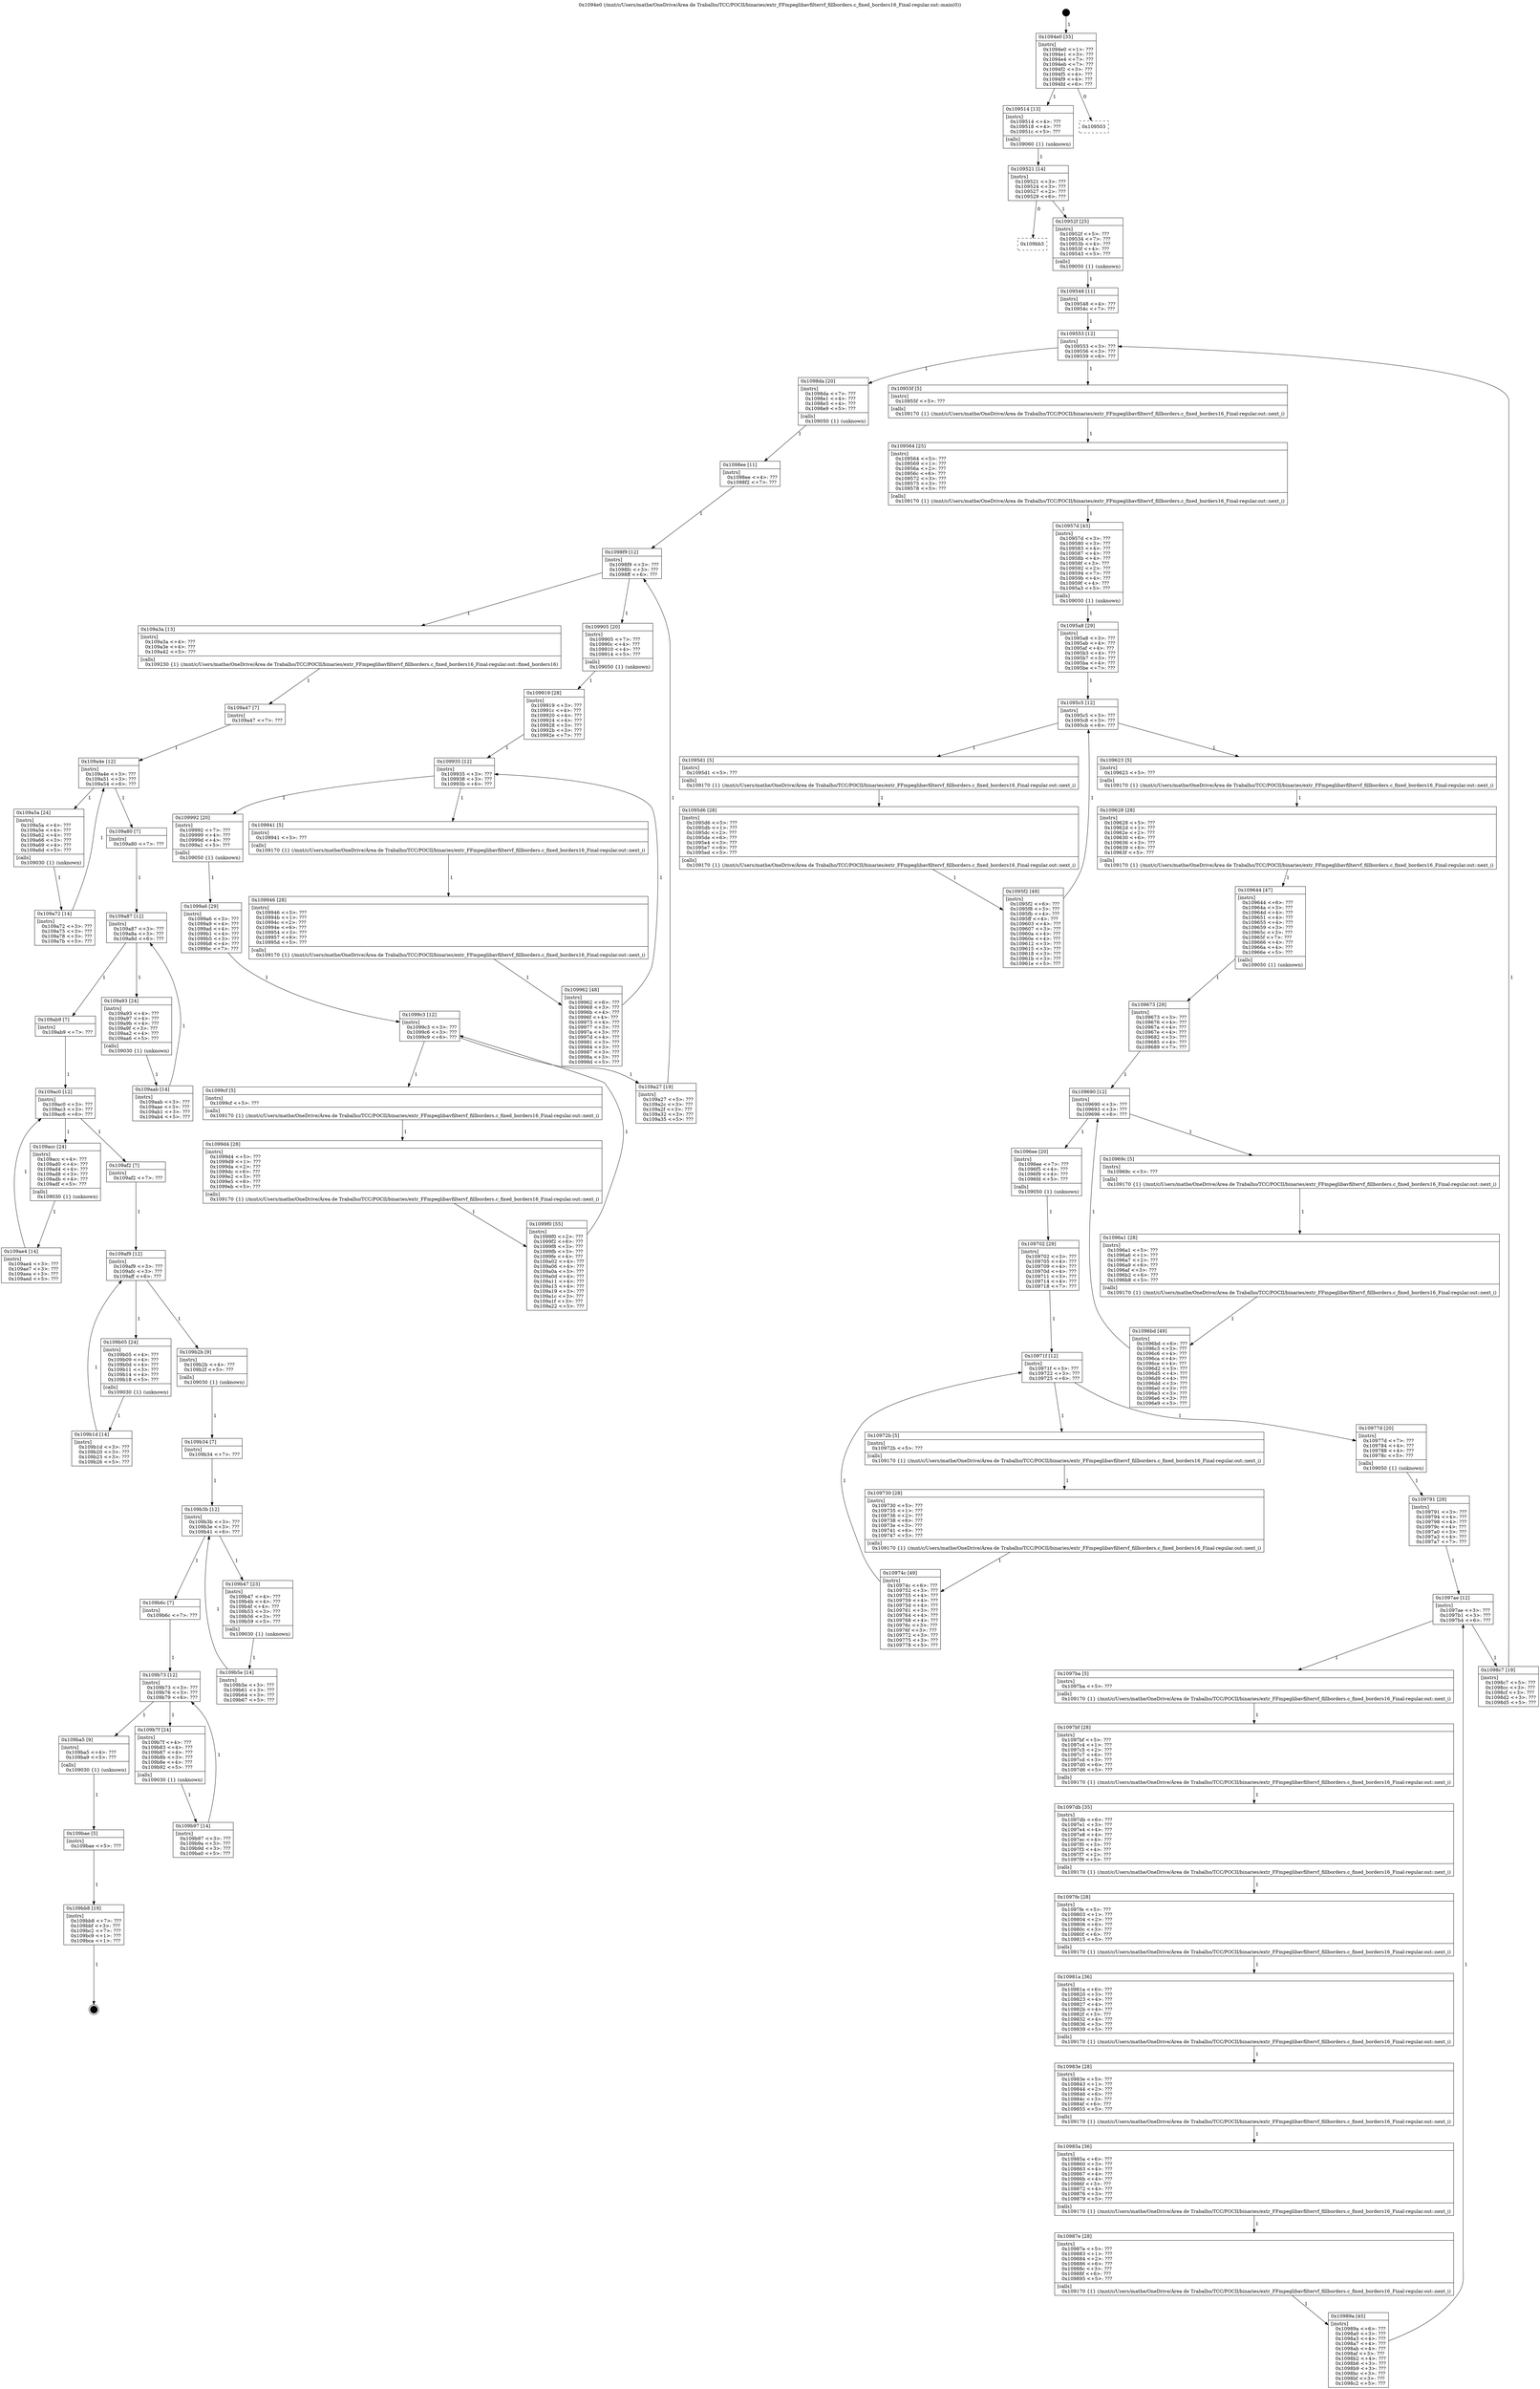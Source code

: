 digraph "0x1094e0" {
  label = "0x1094e0 (/mnt/c/Users/mathe/OneDrive/Área de Trabalho/TCC/POCII/binaries/extr_FFmpeglibavfiltervf_fillborders.c_fixed_borders16_Final-regular.out::main(0))"
  labelloc = "t"
  node[shape=record]

  Entry [label="",width=0.3,height=0.3,shape=circle,fillcolor=black,style=filled]
  "0x1094e0" [label="{
     0x1094e0 [35]\l
     | [instrs]\l
     &nbsp;&nbsp;0x1094e0 \<+1\>: ???\l
     &nbsp;&nbsp;0x1094e1 \<+3\>: ???\l
     &nbsp;&nbsp;0x1094e4 \<+7\>: ???\l
     &nbsp;&nbsp;0x1094eb \<+7\>: ???\l
     &nbsp;&nbsp;0x1094f2 \<+3\>: ???\l
     &nbsp;&nbsp;0x1094f5 \<+4\>: ???\l
     &nbsp;&nbsp;0x1094f9 \<+4\>: ???\l
     &nbsp;&nbsp;0x1094fd \<+6\>: ???\l
  }"]
  "0x109514" [label="{
     0x109514 [13]\l
     | [instrs]\l
     &nbsp;&nbsp;0x109514 \<+4\>: ???\l
     &nbsp;&nbsp;0x109518 \<+4\>: ???\l
     &nbsp;&nbsp;0x10951c \<+5\>: ???\l
     | [calls]\l
     &nbsp;&nbsp;0x109060 \{1\} (unknown)\l
  }"]
  "0x109503" [label="{
     0x109503\l
  }", style=dashed]
  "0x109521" [label="{
     0x109521 [14]\l
     | [instrs]\l
     &nbsp;&nbsp;0x109521 \<+3\>: ???\l
     &nbsp;&nbsp;0x109524 \<+3\>: ???\l
     &nbsp;&nbsp;0x109527 \<+2\>: ???\l
     &nbsp;&nbsp;0x109529 \<+6\>: ???\l
  }"]
  "0x109bb3" [label="{
     0x109bb3\l
  }", style=dashed]
  "0x10952f" [label="{
     0x10952f [25]\l
     | [instrs]\l
     &nbsp;&nbsp;0x10952f \<+5\>: ???\l
     &nbsp;&nbsp;0x109534 \<+7\>: ???\l
     &nbsp;&nbsp;0x10953b \<+4\>: ???\l
     &nbsp;&nbsp;0x10953f \<+4\>: ???\l
     &nbsp;&nbsp;0x109543 \<+5\>: ???\l
     | [calls]\l
     &nbsp;&nbsp;0x109050 \{1\} (unknown)\l
  }"]
  Exit [label="",width=0.3,height=0.3,shape=circle,fillcolor=black,style=filled,peripheries=2]
  "0x109553" [label="{
     0x109553 [12]\l
     | [instrs]\l
     &nbsp;&nbsp;0x109553 \<+3\>: ???\l
     &nbsp;&nbsp;0x109556 \<+3\>: ???\l
     &nbsp;&nbsp;0x109559 \<+6\>: ???\l
  }"]
  "0x1098da" [label="{
     0x1098da [20]\l
     | [instrs]\l
     &nbsp;&nbsp;0x1098da \<+7\>: ???\l
     &nbsp;&nbsp;0x1098e1 \<+4\>: ???\l
     &nbsp;&nbsp;0x1098e5 \<+4\>: ???\l
     &nbsp;&nbsp;0x1098e9 \<+5\>: ???\l
     | [calls]\l
     &nbsp;&nbsp;0x109050 \{1\} (unknown)\l
  }"]
  "0x10955f" [label="{
     0x10955f [5]\l
     | [instrs]\l
     &nbsp;&nbsp;0x10955f \<+5\>: ???\l
     | [calls]\l
     &nbsp;&nbsp;0x109170 \{1\} (/mnt/c/Users/mathe/OneDrive/Área de Trabalho/TCC/POCII/binaries/extr_FFmpeglibavfiltervf_fillborders.c_fixed_borders16_Final-regular.out::next_i)\l
  }"]
  "0x109564" [label="{
     0x109564 [25]\l
     | [instrs]\l
     &nbsp;&nbsp;0x109564 \<+5\>: ???\l
     &nbsp;&nbsp;0x109569 \<+1\>: ???\l
     &nbsp;&nbsp;0x10956a \<+2\>: ???\l
     &nbsp;&nbsp;0x10956c \<+6\>: ???\l
     &nbsp;&nbsp;0x109572 \<+3\>: ???\l
     &nbsp;&nbsp;0x109575 \<+3\>: ???\l
     &nbsp;&nbsp;0x109578 \<+5\>: ???\l
     | [calls]\l
     &nbsp;&nbsp;0x109170 \{1\} (/mnt/c/Users/mathe/OneDrive/Área de Trabalho/TCC/POCII/binaries/extr_FFmpeglibavfiltervf_fillborders.c_fixed_borders16_Final-regular.out::next_i)\l
  }"]
  "0x10957d" [label="{
     0x10957d [43]\l
     | [instrs]\l
     &nbsp;&nbsp;0x10957d \<+3\>: ???\l
     &nbsp;&nbsp;0x109580 \<+3\>: ???\l
     &nbsp;&nbsp;0x109583 \<+4\>: ???\l
     &nbsp;&nbsp;0x109587 \<+4\>: ???\l
     &nbsp;&nbsp;0x10958b \<+4\>: ???\l
     &nbsp;&nbsp;0x10958f \<+3\>: ???\l
     &nbsp;&nbsp;0x109592 \<+2\>: ???\l
     &nbsp;&nbsp;0x109594 \<+7\>: ???\l
     &nbsp;&nbsp;0x10959b \<+4\>: ???\l
     &nbsp;&nbsp;0x10959f \<+4\>: ???\l
     &nbsp;&nbsp;0x1095a3 \<+5\>: ???\l
     | [calls]\l
     &nbsp;&nbsp;0x109050 \{1\} (unknown)\l
  }"]
  "0x1095c5" [label="{
     0x1095c5 [12]\l
     | [instrs]\l
     &nbsp;&nbsp;0x1095c5 \<+3\>: ???\l
     &nbsp;&nbsp;0x1095c8 \<+3\>: ???\l
     &nbsp;&nbsp;0x1095cb \<+6\>: ???\l
  }"]
  "0x109623" [label="{
     0x109623 [5]\l
     | [instrs]\l
     &nbsp;&nbsp;0x109623 \<+5\>: ???\l
     | [calls]\l
     &nbsp;&nbsp;0x109170 \{1\} (/mnt/c/Users/mathe/OneDrive/Área de Trabalho/TCC/POCII/binaries/extr_FFmpeglibavfiltervf_fillborders.c_fixed_borders16_Final-regular.out::next_i)\l
  }"]
  "0x1095d1" [label="{
     0x1095d1 [5]\l
     | [instrs]\l
     &nbsp;&nbsp;0x1095d1 \<+5\>: ???\l
     | [calls]\l
     &nbsp;&nbsp;0x109170 \{1\} (/mnt/c/Users/mathe/OneDrive/Área de Trabalho/TCC/POCII/binaries/extr_FFmpeglibavfiltervf_fillborders.c_fixed_borders16_Final-regular.out::next_i)\l
  }"]
  "0x1095d6" [label="{
     0x1095d6 [28]\l
     | [instrs]\l
     &nbsp;&nbsp;0x1095d6 \<+5\>: ???\l
     &nbsp;&nbsp;0x1095db \<+1\>: ???\l
     &nbsp;&nbsp;0x1095dc \<+2\>: ???\l
     &nbsp;&nbsp;0x1095de \<+6\>: ???\l
     &nbsp;&nbsp;0x1095e4 \<+3\>: ???\l
     &nbsp;&nbsp;0x1095e7 \<+6\>: ???\l
     &nbsp;&nbsp;0x1095ed \<+5\>: ???\l
     | [calls]\l
     &nbsp;&nbsp;0x109170 \{1\} (/mnt/c/Users/mathe/OneDrive/Área de Trabalho/TCC/POCII/binaries/extr_FFmpeglibavfiltervf_fillborders.c_fixed_borders16_Final-regular.out::next_i)\l
  }"]
  "0x1095f2" [label="{
     0x1095f2 [49]\l
     | [instrs]\l
     &nbsp;&nbsp;0x1095f2 \<+6\>: ???\l
     &nbsp;&nbsp;0x1095f8 \<+3\>: ???\l
     &nbsp;&nbsp;0x1095fb \<+4\>: ???\l
     &nbsp;&nbsp;0x1095ff \<+4\>: ???\l
     &nbsp;&nbsp;0x109603 \<+4\>: ???\l
     &nbsp;&nbsp;0x109607 \<+3\>: ???\l
     &nbsp;&nbsp;0x10960a \<+4\>: ???\l
     &nbsp;&nbsp;0x10960e \<+4\>: ???\l
     &nbsp;&nbsp;0x109612 \<+3\>: ???\l
     &nbsp;&nbsp;0x109615 \<+3\>: ???\l
     &nbsp;&nbsp;0x109618 \<+3\>: ???\l
     &nbsp;&nbsp;0x10961b \<+3\>: ???\l
     &nbsp;&nbsp;0x10961e \<+5\>: ???\l
  }"]
  "0x1095a8" [label="{
     0x1095a8 [29]\l
     | [instrs]\l
     &nbsp;&nbsp;0x1095a8 \<+3\>: ???\l
     &nbsp;&nbsp;0x1095ab \<+4\>: ???\l
     &nbsp;&nbsp;0x1095af \<+4\>: ???\l
     &nbsp;&nbsp;0x1095b3 \<+4\>: ???\l
     &nbsp;&nbsp;0x1095b7 \<+3\>: ???\l
     &nbsp;&nbsp;0x1095ba \<+4\>: ???\l
     &nbsp;&nbsp;0x1095be \<+7\>: ???\l
  }"]
  "0x109628" [label="{
     0x109628 [28]\l
     | [instrs]\l
     &nbsp;&nbsp;0x109628 \<+5\>: ???\l
     &nbsp;&nbsp;0x10962d \<+1\>: ???\l
     &nbsp;&nbsp;0x10962e \<+2\>: ???\l
     &nbsp;&nbsp;0x109630 \<+6\>: ???\l
     &nbsp;&nbsp;0x109636 \<+3\>: ???\l
     &nbsp;&nbsp;0x109639 \<+6\>: ???\l
     &nbsp;&nbsp;0x10963f \<+5\>: ???\l
     | [calls]\l
     &nbsp;&nbsp;0x109170 \{1\} (/mnt/c/Users/mathe/OneDrive/Área de Trabalho/TCC/POCII/binaries/extr_FFmpeglibavfiltervf_fillborders.c_fixed_borders16_Final-regular.out::next_i)\l
  }"]
  "0x109644" [label="{
     0x109644 [47]\l
     | [instrs]\l
     &nbsp;&nbsp;0x109644 \<+6\>: ???\l
     &nbsp;&nbsp;0x10964a \<+3\>: ???\l
     &nbsp;&nbsp;0x10964d \<+4\>: ???\l
     &nbsp;&nbsp;0x109651 \<+4\>: ???\l
     &nbsp;&nbsp;0x109655 \<+4\>: ???\l
     &nbsp;&nbsp;0x109659 \<+3\>: ???\l
     &nbsp;&nbsp;0x10965c \<+3\>: ???\l
     &nbsp;&nbsp;0x10965f \<+7\>: ???\l
     &nbsp;&nbsp;0x109666 \<+4\>: ???\l
     &nbsp;&nbsp;0x10966a \<+4\>: ???\l
     &nbsp;&nbsp;0x10966e \<+5\>: ???\l
     | [calls]\l
     &nbsp;&nbsp;0x109050 \{1\} (unknown)\l
  }"]
  "0x109690" [label="{
     0x109690 [12]\l
     | [instrs]\l
     &nbsp;&nbsp;0x109690 \<+3\>: ???\l
     &nbsp;&nbsp;0x109693 \<+3\>: ???\l
     &nbsp;&nbsp;0x109696 \<+6\>: ???\l
  }"]
  "0x1096ee" [label="{
     0x1096ee [20]\l
     | [instrs]\l
     &nbsp;&nbsp;0x1096ee \<+7\>: ???\l
     &nbsp;&nbsp;0x1096f5 \<+4\>: ???\l
     &nbsp;&nbsp;0x1096f9 \<+4\>: ???\l
     &nbsp;&nbsp;0x1096fd \<+5\>: ???\l
     | [calls]\l
     &nbsp;&nbsp;0x109050 \{1\} (unknown)\l
  }"]
  "0x10969c" [label="{
     0x10969c [5]\l
     | [instrs]\l
     &nbsp;&nbsp;0x10969c \<+5\>: ???\l
     | [calls]\l
     &nbsp;&nbsp;0x109170 \{1\} (/mnt/c/Users/mathe/OneDrive/Área de Trabalho/TCC/POCII/binaries/extr_FFmpeglibavfiltervf_fillborders.c_fixed_borders16_Final-regular.out::next_i)\l
  }"]
  "0x1096a1" [label="{
     0x1096a1 [28]\l
     | [instrs]\l
     &nbsp;&nbsp;0x1096a1 \<+5\>: ???\l
     &nbsp;&nbsp;0x1096a6 \<+1\>: ???\l
     &nbsp;&nbsp;0x1096a7 \<+2\>: ???\l
     &nbsp;&nbsp;0x1096a9 \<+6\>: ???\l
     &nbsp;&nbsp;0x1096af \<+3\>: ???\l
     &nbsp;&nbsp;0x1096b2 \<+6\>: ???\l
     &nbsp;&nbsp;0x1096b8 \<+5\>: ???\l
     | [calls]\l
     &nbsp;&nbsp;0x109170 \{1\} (/mnt/c/Users/mathe/OneDrive/Área de Trabalho/TCC/POCII/binaries/extr_FFmpeglibavfiltervf_fillborders.c_fixed_borders16_Final-regular.out::next_i)\l
  }"]
  "0x1096bd" [label="{
     0x1096bd [49]\l
     | [instrs]\l
     &nbsp;&nbsp;0x1096bd \<+6\>: ???\l
     &nbsp;&nbsp;0x1096c3 \<+3\>: ???\l
     &nbsp;&nbsp;0x1096c6 \<+4\>: ???\l
     &nbsp;&nbsp;0x1096ca \<+4\>: ???\l
     &nbsp;&nbsp;0x1096ce \<+4\>: ???\l
     &nbsp;&nbsp;0x1096d2 \<+3\>: ???\l
     &nbsp;&nbsp;0x1096d5 \<+4\>: ???\l
     &nbsp;&nbsp;0x1096d9 \<+4\>: ???\l
     &nbsp;&nbsp;0x1096dd \<+3\>: ???\l
     &nbsp;&nbsp;0x1096e0 \<+3\>: ???\l
     &nbsp;&nbsp;0x1096e3 \<+3\>: ???\l
     &nbsp;&nbsp;0x1096e6 \<+3\>: ???\l
     &nbsp;&nbsp;0x1096e9 \<+5\>: ???\l
  }"]
  "0x109673" [label="{
     0x109673 [29]\l
     | [instrs]\l
     &nbsp;&nbsp;0x109673 \<+3\>: ???\l
     &nbsp;&nbsp;0x109676 \<+4\>: ???\l
     &nbsp;&nbsp;0x10967a \<+4\>: ???\l
     &nbsp;&nbsp;0x10967e \<+4\>: ???\l
     &nbsp;&nbsp;0x109682 \<+3\>: ???\l
     &nbsp;&nbsp;0x109685 \<+4\>: ???\l
     &nbsp;&nbsp;0x109689 \<+7\>: ???\l
  }"]
  "0x10971f" [label="{
     0x10971f [12]\l
     | [instrs]\l
     &nbsp;&nbsp;0x10971f \<+3\>: ???\l
     &nbsp;&nbsp;0x109722 \<+3\>: ???\l
     &nbsp;&nbsp;0x109725 \<+6\>: ???\l
  }"]
  "0x10977d" [label="{
     0x10977d [20]\l
     | [instrs]\l
     &nbsp;&nbsp;0x10977d \<+7\>: ???\l
     &nbsp;&nbsp;0x109784 \<+4\>: ???\l
     &nbsp;&nbsp;0x109788 \<+4\>: ???\l
     &nbsp;&nbsp;0x10978c \<+5\>: ???\l
     | [calls]\l
     &nbsp;&nbsp;0x109050 \{1\} (unknown)\l
  }"]
  "0x10972b" [label="{
     0x10972b [5]\l
     | [instrs]\l
     &nbsp;&nbsp;0x10972b \<+5\>: ???\l
     | [calls]\l
     &nbsp;&nbsp;0x109170 \{1\} (/mnt/c/Users/mathe/OneDrive/Área de Trabalho/TCC/POCII/binaries/extr_FFmpeglibavfiltervf_fillborders.c_fixed_borders16_Final-regular.out::next_i)\l
  }"]
  "0x109730" [label="{
     0x109730 [28]\l
     | [instrs]\l
     &nbsp;&nbsp;0x109730 \<+5\>: ???\l
     &nbsp;&nbsp;0x109735 \<+1\>: ???\l
     &nbsp;&nbsp;0x109736 \<+2\>: ???\l
     &nbsp;&nbsp;0x109738 \<+6\>: ???\l
     &nbsp;&nbsp;0x10973e \<+3\>: ???\l
     &nbsp;&nbsp;0x109741 \<+6\>: ???\l
     &nbsp;&nbsp;0x109747 \<+5\>: ???\l
     | [calls]\l
     &nbsp;&nbsp;0x109170 \{1\} (/mnt/c/Users/mathe/OneDrive/Área de Trabalho/TCC/POCII/binaries/extr_FFmpeglibavfiltervf_fillborders.c_fixed_borders16_Final-regular.out::next_i)\l
  }"]
  "0x10974c" [label="{
     0x10974c [49]\l
     | [instrs]\l
     &nbsp;&nbsp;0x10974c \<+6\>: ???\l
     &nbsp;&nbsp;0x109752 \<+3\>: ???\l
     &nbsp;&nbsp;0x109755 \<+4\>: ???\l
     &nbsp;&nbsp;0x109759 \<+4\>: ???\l
     &nbsp;&nbsp;0x10975d \<+4\>: ???\l
     &nbsp;&nbsp;0x109761 \<+3\>: ???\l
     &nbsp;&nbsp;0x109764 \<+4\>: ???\l
     &nbsp;&nbsp;0x109768 \<+4\>: ???\l
     &nbsp;&nbsp;0x10976c \<+3\>: ???\l
     &nbsp;&nbsp;0x10976f \<+3\>: ???\l
     &nbsp;&nbsp;0x109772 \<+3\>: ???\l
     &nbsp;&nbsp;0x109775 \<+3\>: ???\l
     &nbsp;&nbsp;0x109778 \<+5\>: ???\l
  }"]
  "0x109702" [label="{
     0x109702 [29]\l
     | [instrs]\l
     &nbsp;&nbsp;0x109702 \<+3\>: ???\l
     &nbsp;&nbsp;0x109705 \<+4\>: ???\l
     &nbsp;&nbsp;0x109709 \<+4\>: ???\l
     &nbsp;&nbsp;0x10970d \<+4\>: ???\l
     &nbsp;&nbsp;0x109711 \<+3\>: ???\l
     &nbsp;&nbsp;0x109714 \<+4\>: ???\l
     &nbsp;&nbsp;0x109718 \<+7\>: ???\l
  }"]
  "0x1097ae" [label="{
     0x1097ae [12]\l
     | [instrs]\l
     &nbsp;&nbsp;0x1097ae \<+3\>: ???\l
     &nbsp;&nbsp;0x1097b1 \<+3\>: ???\l
     &nbsp;&nbsp;0x1097b4 \<+6\>: ???\l
  }"]
  "0x1098c7" [label="{
     0x1098c7 [19]\l
     | [instrs]\l
     &nbsp;&nbsp;0x1098c7 \<+5\>: ???\l
     &nbsp;&nbsp;0x1098cc \<+3\>: ???\l
     &nbsp;&nbsp;0x1098cf \<+3\>: ???\l
     &nbsp;&nbsp;0x1098d2 \<+3\>: ???\l
     &nbsp;&nbsp;0x1098d5 \<+5\>: ???\l
  }"]
  "0x1097ba" [label="{
     0x1097ba [5]\l
     | [instrs]\l
     &nbsp;&nbsp;0x1097ba \<+5\>: ???\l
     | [calls]\l
     &nbsp;&nbsp;0x109170 \{1\} (/mnt/c/Users/mathe/OneDrive/Área de Trabalho/TCC/POCII/binaries/extr_FFmpeglibavfiltervf_fillborders.c_fixed_borders16_Final-regular.out::next_i)\l
  }"]
  "0x1097bf" [label="{
     0x1097bf [28]\l
     | [instrs]\l
     &nbsp;&nbsp;0x1097bf \<+5\>: ???\l
     &nbsp;&nbsp;0x1097c4 \<+1\>: ???\l
     &nbsp;&nbsp;0x1097c5 \<+2\>: ???\l
     &nbsp;&nbsp;0x1097c7 \<+6\>: ???\l
     &nbsp;&nbsp;0x1097cd \<+3\>: ???\l
     &nbsp;&nbsp;0x1097d0 \<+6\>: ???\l
     &nbsp;&nbsp;0x1097d6 \<+5\>: ???\l
     | [calls]\l
     &nbsp;&nbsp;0x109170 \{1\} (/mnt/c/Users/mathe/OneDrive/Área de Trabalho/TCC/POCII/binaries/extr_FFmpeglibavfiltervf_fillborders.c_fixed_borders16_Final-regular.out::next_i)\l
  }"]
  "0x1097db" [label="{
     0x1097db [35]\l
     | [instrs]\l
     &nbsp;&nbsp;0x1097db \<+6\>: ???\l
     &nbsp;&nbsp;0x1097e1 \<+3\>: ???\l
     &nbsp;&nbsp;0x1097e4 \<+4\>: ???\l
     &nbsp;&nbsp;0x1097e8 \<+4\>: ???\l
     &nbsp;&nbsp;0x1097ec \<+4\>: ???\l
     &nbsp;&nbsp;0x1097f0 \<+3\>: ???\l
     &nbsp;&nbsp;0x1097f3 \<+4\>: ???\l
     &nbsp;&nbsp;0x1097f7 \<+2\>: ???\l
     &nbsp;&nbsp;0x1097f9 \<+5\>: ???\l
     | [calls]\l
     &nbsp;&nbsp;0x109170 \{1\} (/mnt/c/Users/mathe/OneDrive/Área de Trabalho/TCC/POCII/binaries/extr_FFmpeglibavfiltervf_fillborders.c_fixed_borders16_Final-regular.out::next_i)\l
  }"]
  "0x1097fe" [label="{
     0x1097fe [28]\l
     | [instrs]\l
     &nbsp;&nbsp;0x1097fe \<+5\>: ???\l
     &nbsp;&nbsp;0x109803 \<+1\>: ???\l
     &nbsp;&nbsp;0x109804 \<+2\>: ???\l
     &nbsp;&nbsp;0x109806 \<+6\>: ???\l
     &nbsp;&nbsp;0x10980c \<+3\>: ???\l
     &nbsp;&nbsp;0x10980f \<+6\>: ???\l
     &nbsp;&nbsp;0x109815 \<+5\>: ???\l
     | [calls]\l
     &nbsp;&nbsp;0x109170 \{1\} (/mnt/c/Users/mathe/OneDrive/Área de Trabalho/TCC/POCII/binaries/extr_FFmpeglibavfiltervf_fillborders.c_fixed_borders16_Final-regular.out::next_i)\l
  }"]
  "0x10981a" [label="{
     0x10981a [36]\l
     | [instrs]\l
     &nbsp;&nbsp;0x10981a \<+6\>: ???\l
     &nbsp;&nbsp;0x109820 \<+3\>: ???\l
     &nbsp;&nbsp;0x109823 \<+4\>: ???\l
     &nbsp;&nbsp;0x109827 \<+4\>: ???\l
     &nbsp;&nbsp;0x10982b \<+4\>: ???\l
     &nbsp;&nbsp;0x10982f \<+3\>: ???\l
     &nbsp;&nbsp;0x109832 \<+4\>: ???\l
     &nbsp;&nbsp;0x109836 \<+3\>: ???\l
     &nbsp;&nbsp;0x109839 \<+5\>: ???\l
     | [calls]\l
     &nbsp;&nbsp;0x109170 \{1\} (/mnt/c/Users/mathe/OneDrive/Área de Trabalho/TCC/POCII/binaries/extr_FFmpeglibavfiltervf_fillborders.c_fixed_borders16_Final-regular.out::next_i)\l
  }"]
  "0x10983e" [label="{
     0x10983e [28]\l
     | [instrs]\l
     &nbsp;&nbsp;0x10983e \<+5\>: ???\l
     &nbsp;&nbsp;0x109843 \<+1\>: ???\l
     &nbsp;&nbsp;0x109844 \<+2\>: ???\l
     &nbsp;&nbsp;0x109846 \<+6\>: ???\l
     &nbsp;&nbsp;0x10984c \<+3\>: ???\l
     &nbsp;&nbsp;0x10984f \<+6\>: ???\l
     &nbsp;&nbsp;0x109855 \<+5\>: ???\l
     | [calls]\l
     &nbsp;&nbsp;0x109170 \{1\} (/mnt/c/Users/mathe/OneDrive/Área de Trabalho/TCC/POCII/binaries/extr_FFmpeglibavfiltervf_fillborders.c_fixed_borders16_Final-regular.out::next_i)\l
  }"]
  "0x10985a" [label="{
     0x10985a [36]\l
     | [instrs]\l
     &nbsp;&nbsp;0x10985a \<+6\>: ???\l
     &nbsp;&nbsp;0x109860 \<+3\>: ???\l
     &nbsp;&nbsp;0x109863 \<+4\>: ???\l
     &nbsp;&nbsp;0x109867 \<+4\>: ???\l
     &nbsp;&nbsp;0x10986b \<+4\>: ???\l
     &nbsp;&nbsp;0x10986f \<+3\>: ???\l
     &nbsp;&nbsp;0x109872 \<+4\>: ???\l
     &nbsp;&nbsp;0x109876 \<+3\>: ???\l
     &nbsp;&nbsp;0x109879 \<+5\>: ???\l
     | [calls]\l
     &nbsp;&nbsp;0x109170 \{1\} (/mnt/c/Users/mathe/OneDrive/Área de Trabalho/TCC/POCII/binaries/extr_FFmpeglibavfiltervf_fillborders.c_fixed_borders16_Final-regular.out::next_i)\l
  }"]
  "0x10987e" [label="{
     0x10987e [28]\l
     | [instrs]\l
     &nbsp;&nbsp;0x10987e \<+5\>: ???\l
     &nbsp;&nbsp;0x109883 \<+1\>: ???\l
     &nbsp;&nbsp;0x109884 \<+2\>: ???\l
     &nbsp;&nbsp;0x109886 \<+6\>: ???\l
     &nbsp;&nbsp;0x10988c \<+3\>: ???\l
     &nbsp;&nbsp;0x10988f \<+6\>: ???\l
     &nbsp;&nbsp;0x109895 \<+5\>: ???\l
     | [calls]\l
     &nbsp;&nbsp;0x109170 \{1\} (/mnt/c/Users/mathe/OneDrive/Área de Trabalho/TCC/POCII/binaries/extr_FFmpeglibavfiltervf_fillborders.c_fixed_borders16_Final-regular.out::next_i)\l
  }"]
  "0x10989a" [label="{
     0x10989a [45]\l
     | [instrs]\l
     &nbsp;&nbsp;0x10989a \<+6\>: ???\l
     &nbsp;&nbsp;0x1098a0 \<+3\>: ???\l
     &nbsp;&nbsp;0x1098a3 \<+4\>: ???\l
     &nbsp;&nbsp;0x1098a7 \<+4\>: ???\l
     &nbsp;&nbsp;0x1098ab \<+4\>: ???\l
     &nbsp;&nbsp;0x1098af \<+3\>: ???\l
     &nbsp;&nbsp;0x1098b2 \<+4\>: ???\l
     &nbsp;&nbsp;0x1098b6 \<+3\>: ???\l
     &nbsp;&nbsp;0x1098b9 \<+3\>: ???\l
     &nbsp;&nbsp;0x1098bc \<+3\>: ???\l
     &nbsp;&nbsp;0x1098bf \<+3\>: ???\l
     &nbsp;&nbsp;0x1098c2 \<+5\>: ???\l
  }"]
  "0x109791" [label="{
     0x109791 [29]\l
     | [instrs]\l
     &nbsp;&nbsp;0x109791 \<+3\>: ???\l
     &nbsp;&nbsp;0x109794 \<+4\>: ???\l
     &nbsp;&nbsp;0x109798 \<+4\>: ???\l
     &nbsp;&nbsp;0x10979c \<+4\>: ???\l
     &nbsp;&nbsp;0x1097a0 \<+3\>: ???\l
     &nbsp;&nbsp;0x1097a3 \<+4\>: ???\l
     &nbsp;&nbsp;0x1097a7 \<+7\>: ???\l
  }"]
  "0x109bb8" [label="{
     0x109bb8 [19]\l
     | [instrs]\l
     &nbsp;&nbsp;0x109bb8 \<+7\>: ???\l
     &nbsp;&nbsp;0x109bbf \<+3\>: ???\l
     &nbsp;&nbsp;0x109bc2 \<+7\>: ???\l
     &nbsp;&nbsp;0x109bc9 \<+1\>: ???\l
     &nbsp;&nbsp;0x109bca \<+1\>: ???\l
  }"]
  "0x109548" [label="{
     0x109548 [11]\l
     | [instrs]\l
     &nbsp;&nbsp;0x109548 \<+4\>: ???\l
     &nbsp;&nbsp;0x10954c \<+7\>: ???\l
  }"]
  "0x1098f9" [label="{
     0x1098f9 [12]\l
     | [instrs]\l
     &nbsp;&nbsp;0x1098f9 \<+3\>: ???\l
     &nbsp;&nbsp;0x1098fc \<+3\>: ???\l
     &nbsp;&nbsp;0x1098ff \<+6\>: ???\l
  }"]
  "0x109a3a" [label="{
     0x109a3a [13]\l
     | [instrs]\l
     &nbsp;&nbsp;0x109a3a \<+4\>: ???\l
     &nbsp;&nbsp;0x109a3e \<+4\>: ???\l
     &nbsp;&nbsp;0x109a42 \<+5\>: ???\l
     | [calls]\l
     &nbsp;&nbsp;0x109230 \{1\} (/mnt/c/Users/mathe/OneDrive/Área de Trabalho/TCC/POCII/binaries/extr_FFmpeglibavfiltervf_fillborders.c_fixed_borders16_Final-regular.out::fixed_borders16)\l
  }"]
  "0x109905" [label="{
     0x109905 [20]\l
     | [instrs]\l
     &nbsp;&nbsp;0x109905 \<+7\>: ???\l
     &nbsp;&nbsp;0x10990c \<+4\>: ???\l
     &nbsp;&nbsp;0x109910 \<+4\>: ???\l
     &nbsp;&nbsp;0x109914 \<+5\>: ???\l
     | [calls]\l
     &nbsp;&nbsp;0x109050 \{1\} (unknown)\l
  }"]
  "0x109935" [label="{
     0x109935 [12]\l
     | [instrs]\l
     &nbsp;&nbsp;0x109935 \<+3\>: ???\l
     &nbsp;&nbsp;0x109938 \<+3\>: ???\l
     &nbsp;&nbsp;0x10993b \<+6\>: ???\l
  }"]
  "0x109992" [label="{
     0x109992 [20]\l
     | [instrs]\l
     &nbsp;&nbsp;0x109992 \<+7\>: ???\l
     &nbsp;&nbsp;0x109999 \<+4\>: ???\l
     &nbsp;&nbsp;0x10999d \<+4\>: ???\l
     &nbsp;&nbsp;0x1099a1 \<+5\>: ???\l
     | [calls]\l
     &nbsp;&nbsp;0x109050 \{1\} (unknown)\l
  }"]
  "0x109941" [label="{
     0x109941 [5]\l
     | [instrs]\l
     &nbsp;&nbsp;0x109941 \<+5\>: ???\l
     | [calls]\l
     &nbsp;&nbsp;0x109170 \{1\} (/mnt/c/Users/mathe/OneDrive/Área de Trabalho/TCC/POCII/binaries/extr_FFmpeglibavfiltervf_fillborders.c_fixed_borders16_Final-regular.out::next_i)\l
  }"]
  "0x109946" [label="{
     0x109946 [28]\l
     | [instrs]\l
     &nbsp;&nbsp;0x109946 \<+5\>: ???\l
     &nbsp;&nbsp;0x10994b \<+1\>: ???\l
     &nbsp;&nbsp;0x10994c \<+2\>: ???\l
     &nbsp;&nbsp;0x10994e \<+6\>: ???\l
     &nbsp;&nbsp;0x109954 \<+3\>: ???\l
     &nbsp;&nbsp;0x109957 \<+6\>: ???\l
     &nbsp;&nbsp;0x10995d \<+5\>: ???\l
     | [calls]\l
     &nbsp;&nbsp;0x109170 \{1\} (/mnt/c/Users/mathe/OneDrive/Área de Trabalho/TCC/POCII/binaries/extr_FFmpeglibavfiltervf_fillborders.c_fixed_borders16_Final-regular.out::next_i)\l
  }"]
  "0x109962" [label="{
     0x109962 [48]\l
     | [instrs]\l
     &nbsp;&nbsp;0x109962 \<+6\>: ???\l
     &nbsp;&nbsp;0x109968 \<+3\>: ???\l
     &nbsp;&nbsp;0x10996b \<+4\>: ???\l
     &nbsp;&nbsp;0x10996f \<+4\>: ???\l
     &nbsp;&nbsp;0x109973 \<+4\>: ???\l
     &nbsp;&nbsp;0x109977 \<+3\>: ???\l
     &nbsp;&nbsp;0x10997a \<+3\>: ???\l
     &nbsp;&nbsp;0x10997d \<+4\>: ???\l
     &nbsp;&nbsp;0x109981 \<+3\>: ???\l
     &nbsp;&nbsp;0x109984 \<+3\>: ???\l
     &nbsp;&nbsp;0x109987 \<+3\>: ???\l
     &nbsp;&nbsp;0x10998a \<+3\>: ???\l
     &nbsp;&nbsp;0x10998d \<+5\>: ???\l
  }"]
  "0x109919" [label="{
     0x109919 [28]\l
     | [instrs]\l
     &nbsp;&nbsp;0x109919 \<+3\>: ???\l
     &nbsp;&nbsp;0x10991c \<+4\>: ???\l
     &nbsp;&nbsp;0x109920 \<+4\>: ???\l
     &nbsp;&nbsp;0x109924 \<+4\>: ???\l
     &nbsp;&nbsp;0x109928 \<+3\>: ???\l
     &nbsp;&nbsp;0x10992b \<+3\>: ???\l
     &nbsp;&nbsp;0x10992e \<+7\>: ???\l
  }"]
  "0x1099c3" [label="{
     0x1099c3 [12]\l
     | [instrs]\l
     &nbsp;&nbsp;0x1099c3 \<+3\>: ???\l
     &nbsp;&nbsp;0x1099c6 \<+3\>: ???\l
     &nbsp;&nbsp;0x1099c9 \<+6\>: ???\l
  }"]
  "0x109a27" [label="{
     0x109a27 [19]\l
     | [instrs]\l
     &nbsp;&nbsp;0x109a27 \<+5\>: ???\l
     &nbsp;&nbsp;0x109a2c \<+3\>: ???\l
     &nbsp;&nbsp;0x109a2f \<+3\>: ???\l
     &nbsp;&nbsp;0x109a32 \<+3\>: ???\l
     &nbsp;&nbsp;0x109a35 \<+5\>: ???\l
  }"]
  "0x1099cf" [label="{
     0x1099cf [5]\l
     | [instrs]\l
     &nbsp;&nbsp;0x1099cf \<+5\>: ???\l
     | [calls]\l
     &nbsp;&nbsp;0x109170 \{1\} (/mnt/c/Users/mathe/OneDrive/Área de Trabalho/TCC/POCII/binaries/extr_FFmpeglibavfiltervf_fillborders.c_fixed_borders16_Final-regular.out::next_i)\l
  }"]
  "0x1099d4" [label="{
     0x1099d4 [28]\l
     | [instrs]\l
     &nbsp;&nbsp;0x1099d4 \<+5\>: ???\l
     &nbsp;&nbsp;0x1099d9 \<+1\>: ???\l
     &nbsp;&nbsp;0x1099da \<+2\>: ???\l
     &nbsp;&nbsp;0x1099dc \<+6\>: ???\l
     &nbsp;&nbsp;0x1099e2 \<+3\>: ???\l
     &nbsp;&nbsp;0x1099e5 \<+6\>: ???\l
     &nbsp;&nbsp;0x1099eb \<+5\>: ???\l
     | [calls]\l
     &nbsp;&nbsp;0x109170 \{1\} (/mnt/c/Users/mathe/OneDrive/Área de Trabalho/TCC/POCII/binaries/extr_FFmpeglibavfiltervf_fillborders.c_fixed_borders16_Final-regular.out::next_i)\l
  }"]
  "0x1099f0" [label="{
     0x1099f0 [55]\l
     | [instrs]\l
     &nbsp;&nbsp;0x1099f0 \<+2\>: ???\l
     &nbsp;&nbsp;0x1099f2 \<+6\>: ???\l
     &nbsp;&nbsp;0x1099f8 \<+3\>: ???\l
     &nbsp;&nbsp;0x1099fb \<+3\>: ???\l
     &nbsp;&nbsp;0x1099fe \<+4\>: ???\l
     &nbsp;&nbsp;0x109a02 \<+4\>: ???\l
     &nbsp;&nbsp;0x109a06 \<+4\>: ???\l
     &nbsp;&nbsp;0x109a0a \<+3\>: ???\l
     &nbsp;&nbsp;0x109a0d \<+4\>: ???\l
     &nbsp;&nbsp;0x109a11 \<+4\>: ???\l
     &nbsp;&nbsp;0x109a15 \<+4\>: ???\l
     &nbsp;&nbsp;0x109a19 \<+3\>: ???\l
     &nbsp;&nbsp;0x109a1c \<+3\>: ???\l
     &nbsp;&nbsp;0x109a1f \<+3\>: ???\l
     &nbsp;&nbsp;0x109a22 \<+5\>: ???\l
  }"]
  "0x1099a6" [label="{
     0x1099a6 [29]\l
     | [instrs]\l
     &nbsp;&nbsp;0x1099a6 \<+3\>: ???\l
     &nbsp;&nbsp;0x1099a9 \<+4\>: ???\l
     &nbsp;&nbsp;0x1099ad \<+4\>: ???\l
     &nbsp;&nbsp;0x1099b1 \<+4\>: ???\l
     &nbsp;&nbsp;0x1099b5 \<+3\>: ???\l
     &nbsp;&nbsp;0x1099b8 \<+4\>: ???\l
     &nbsp;&nbsp;0x1099bc \<+7\>: ???\l
  }"]
  "0x109bae" [label="{
     0x109bae [5]\l
     | [instrs]\l
     &nbsp;&nbsp;0x109bae \<+5\>: ???\l
  }"]
  "0x1098ee" [label="{
     0x1098ee [11]\l
     | [instrs]\l
     &nbsp;&nbsp;0x1098ee \<+4\>: ???\l
     &nbsp;&nbsp;0x1098f2 \<+7\>: ???\l
  }"]
  "0x109a4e" [label="{
     0x109a4e [12]\l
     | [instrs]\l
     &nbsp;&nbsp;0x109a4e \<+3\>: ???\l
     &nbsp;&nbsp;0x109a51 \<+3\>: ???\l
     &nbsp;&nbsp;0x109a54 \<+6\>: ???\l
  }"]
  "0x109a87" [label="{
     0x109a87 [12]\l
     | [instrs]\l
     &nbsp;&nbsp;0x109a87 \<+3\>: ???\l
     &nbsp;&nbsp;0x109a8a \<+3\>: ???\l
     &nbsp;&nbsp;0x109a8d \<+6\>: ???\l
  }"]
  "0x109a5a" [label="{
     0x109a5a [24]\l
     | [instrs]\l
     &nbsp;&nbsp;0x109a5a \<+4\>: ???\l
     &nbsp;&nbsp;0x109a5e \<+4\>: ???\l
     &nbsp;&nbsp;0x109a62 \<+4\>: ???\l
     &nbsp;&nbsp;0x109a66 \<+3\>: ???\l
     &nbsp;&nbsp;0x109a69 \<+4\>: ???\l
     &nbsp;&nbsp;0x109a6d \<+5\>: ???\l
     | [calls]\l
     &nbsp;&nbsp;0x109030 \{1\} (unknown)\l
  }"]
  "0x109a72" [label="{
     0x109a72 [14]\l
     | [instrs]\l
     &nbsp;&nbsp;0x109a72 \<+3\>: ???\l
     &nbsp;&nbsp;0x109a75 \<+3\>: ???\l
     &nbsp;&nbsp;0x109a78 \<+3\>: ???\l
     &nbsp;&nbsp;0x109a7b \<+5\>: ???\l
  }"]
  "0x109a47" [label="{
     0x109a47 [7]\l
     | [instrs]\l
     &nbsp;&nbsp;0x109a47 \<+7\>: ???\l
  }"]
  "0x109ac0" [label="{
     0x109ac0 [12]\l
     | [instrs]\l
     &nbsp;&nbsp;0x109ac0 \<+3\>: ???\l
     &nbsp;&nbsp;0x109ac3 \<+3\>: ???\l
     &nbsp;&nbsp;0x109ac6 \<+6\>: ???\l
  }"]
  "0x109a93" [label="{
     0x109a93 [24]\l
     | [instrs]\l
     &nbsp;&nbsp;0x109a93 \<+4\>: ???\l
     &nbsp;&nbsp;0x109a97 \<+4\>: ???\l
     &nbsp;&nbsp;0x109a9b \<+4\>: ???\l
     &nbsp;&nbsp;0x109a9f \<+3\>: ???\l
     &nbsp;&nbsp;0x109aa2 \<+4\>: ???\l
     &nbsp;&nbsp;0x109aa6 \<+5\>: ???\l
     | [calls]\l
     &nbsp;&nbsp;0x109030 \{1\} (unknown)\l
  }"]
  "0x109aab" [label="{
     0x109aab [14]\l
     | [instrs]\l
     &nbsp;&nbsp;0x109aab \<+3\>: ???\l
     &nbsp;&nbsp;0x109aae \<+3\>: ???\l
     &nbsp;&nbsp;0x109ab1 \<+3\>: ???\l
     &nbsp;&nbsp;0x109ab4 \<+5\>: ???\l
  }"]
  "0x109a80" [label="{
     0x109a80 [7]\l
     | [instrs]\l
     &nbsp;&nbsp;0x109a80 \<+7\>: ???\l
  }"]
  "0x109af9" [label="{
     0x109af9 [12]\l
     | [instrs]\l
     &nbsp;&nbsp;0x109af9 \<+3\>: ???\l
     &nbsp;&nbsp;0x109afc \<+3\>: ???\l
     &nbsp;&nbsp;0x109aff \<+6\>: ???\l
  }"]
  "0x109acc" [label="{
     0x109acc [24]\l
     | [instrs]\l
     &nbsp;&nbsp;0x109acc \<+4\>: ???\l
     &nbsp;&nbsp;0x109ad0 \<+4\>: ???\l
     &nbsp;&nbsp;0x109ad4 \<+4\>: ???\l
     &nbsp;&nbsp;0x109ad8 \<+3\>: ???\l
     &nbsp;&nbsp;0x109adb \<+4\>: ???\l
     &nbsp;&nbsp;0x109adf \<+5\>: ???\l
     | [calls]\l
     &nbsp;&nbsp;0x109030 \{1\} (unknown)\l
  }"]
  "0x109ae4" [label="{
     0x109ae4 [14]\l
     | [instrs]\l
     &nbsp;&nbsp;0x109ae4 \<+3\>: ???\l
     &nbsp;&nbsp;0x109ae7 \<+3\>: ???\l
     &nbsp;&nbsp;0x109aea \<+3\>: ???\l
     &nbsp;&nbsp;0x109aed \<+5\>: ???\l
  }"]
  "0x109ab9" [label="{
     0x109ab9 [7]\l
     | [instrs]\l
     &nbsp;&nbsp;0x109ab9 \<+7\>: ???\l
  }"]
  "0x109b2b" [label="{
     0x109b2b [9]\l
     | [instrs]\l
     &nbsp;&nbsp;0x109b2b \<+4\>: ???\l
     &nbsp;&nbsp;0x109b2f \<+5\>: ???\l
     | [calls]\l
     &nbsp;&nbsp;0x109030 \{1\} (unknown)\l
  }"]
  "0x109b05" [label="{
     0x109b05 [24]\l
     | [instrs]\l
     &nbsp;&nbsp;0x109b05 \<+4\>: ???\l
     &nbsp;&nbsp;0x109b09 \<+4\>: ???\l
     &nbsp;&nbsp;0x109b0d \<+4\>: ???\l
     &nbsp;&nbsp;0x109b11 \<+3\>: ???\l
     &nbsp;&nbsp;0x109b14 \<+4\>: ???\l
     &nbsp;&nbsp;0x109b18 \<+5\>: ???\l
     | [calls]\l
     &nbsp;&nbsp;0x109030 \{1\} (unknown)\l
  }"]
  "0x109b1d" [label="{
     0x109b1d [14]\l
     | [instrs]\l
     &nbsp;&nbsp;0x109b1d \<+3\>: ???\l
     &nbsp;&nbsp;0x109b20 \<+3\>: ???\l
     &nbsp;&nbsp;0x109b23 \<+3\>: ???\l
     &nbsp;&nbsp;0x109b26 \<+5\>: ???\l
  }"]
  "0x109af2" [label="{
     0x109af2 [7]\l
     | [instrs]\l
     &nbsp;&nbsp;0x109af2 \<+7\>: ???\l
  }"]
  "0x109b3b" [label="{
     0x109b3b [12]\l
     | [instrs]\l
     &nbsp;&nbsp;0x109b3b \<+3\>: ???\l
     &nbsp;&nbsp;0x109b3e \<+3\>: ???\l
     &nbsp;&nbsp;0x109b41 \<+6\>: ???\l
  }"]
  "0x109b73" [label="{
     0x109b73 [12]\l
     | [instrs]\l
     &nbsp;&nbsp;0x109b73 \<+3\>: ???\l
     &nbsp;&nbsp;0x109b76 \<+3\>: ???\l
     &nbsp;&nbsp;0x109b79 \<+6\>: ???\l
  }"]
  "0x109b47" [label="{
     0x109b47 [23]\l
     | [instrs]\l
     &nbsp;&nbsp;0x109b47 \<+4\>: ???\l
     &nbsp;&nbsp;0x109b4b \<+4\>: ???\l
     &nbsp;&nbsp;0x109b4f \<+4\>: ???\l
     &nbsp;&nbsp;0x109b53 \<+3\>: ???\l
     &nbsp;&nbsp;0x109b56 \<+3\>: ???\l
     &nbsp;&nbsp;0x109b59 \<+5\>: ???\l
     | [calls]\l
     &nbsp;&nbsp;0x109030 \{1\} (unknown)\l
  }"]
  "0x109b5e" [label="{
     0x109b5e [14]\l
     | [instrs]\l
     &nbsp;&nbsp;0x109b5e \<+3\>: ???\l
     &nbsp;&nbsp;0x109b61 \<+3\>: ???\l
     &nbsp;&nbsp;0x109b64 \<+3\>: ???\l
     &nbsp;&nbsp;0x109b67 \<+5\>: ???\l
  }"]
  "0x109b34" [label="{
     0x109b34 [7]\l
     | [instrs]\l
     &nbsp;&nbsp;0x109b34 \<+7\>: ???\l
  }"]
  "0x109ba5" [label="{
     0x109ba5 [9]\l
     | [instrs]\l
     &nbsp;&nbsp;0x109ba5 \<+4\>: ???\l
     &nbsp;&nbsp;0x109ba9 \<+5\>: ???\l
     | [calls]\l
     &nbsp;&nbsp;0x109030 \{1\} (unknown)\l
  }"]
  "0x109b7f" [label="{
     0x109b7f [24]\l
     | [instrs]\l
     &nbsp;&nbsp;0x109b7f \<+4\>: ???\l
     &nbsp;&nbsp;0x109b83 \<+4\>: ???\l
     &nbsp;&nbsp;0x109b87 \<+4\>: ???\l
     &nbsp;&nbsp;0x109b8b \<+3\>: ???\l
     &nbsp;&nbsp;0x109b8e \<+4\>: ???\l
     &nbsp;&nbsp;0x109b92 \<+5\>: ???\l
     | [calls]\l
     &nbsp;&nbsp;0x109030 \{1\} (unknown)\l
  }"]
  "0x109b97" [label="{
     0x109b97 [14]\l
     | [instrs]\l
     &nbsp;&nbsp;0x109b97 \<+3\>: ???\l
     &nbsp;&nbsp;0x109b9a \<+3\>: ???\l
     &nbsp;&nbsp;0x109b9d \<+3\>: ???\l
     &nbsp;&nbsp;0x109ba0 \<+5\>: ???\l
  }"]
  "0x109b6c" [label="{
     0x109b6c [7]\l
     | [instrs]\l
     &nbsp;&nbsp;0x109b6c \<+7\>: ???\l
  }"]
  Entry -> "0x1094e0" [label=" 1"]
  "0x1094e0" -> "0x109514" [label=" 1"]
  "0x1094e0" -> "0x109503" [label=" 0"]
  "0x109514" -> "0x109521" [label=" 1"]
  "0x109521" -> "0x109bb3" [label=" 0"]
  "0x109521" -> "0x10952f" [label=" 1"]
  "0x109bb8" -> Exit [label=" 1"]
  "0x10952f" -> "0x109548" [label=" 1"]
  "0x109553" -> "0x1098da" [label=" 1"]
  "0x109553" -> "0x10955f" [label=" 1"]
  "0x10955f" -> "0x109564" [label=" 1"]
  "0x109564" -> "0x10957d" [label=" 1"]
  "0x10957d" -> "0x1095a8" [label=" 1"]
  "0x1095c5" -> "0x109623" [label=" 1"]
  "0x1095c5" -> "0x1095d1" [label=" 1"]
  "0x1095d1" -> "0x1095d6" [label=" 1"]
  "0x1095d6" -> "0x1095f2" [label=" 1"]
  "0x1095a8" -> "0x1095c5" [label=" 1"]
  "0x1095f2" -> "0x1095c5" [label=" 1"]
  "0x109623" -> "0x109628" [label=" 1"]
  "0x109628" -> "0x109644" [label=" 1"]
  "0x109644" -> "0x109673" [label=" 1"]
  "0x109690" -> "0x1096ee" [label=" 1"]
  "0x109690" -> "0x10969c" [label=" 1"]
  "0x10969c" -> "0x1096a1" [label=" 1"]
  "0x1096a1" -> "0x1096bd" [label=" 1"]
  "0x109673" -> "0x109690" [label=" 1"]
  "0x1096bd" -> "0x109690" [label=" 1"]
  "0x1096ee" -> "0x109702" [label=" 1"]
  "0x10971f" -> "0x10977d" [label=" 1"]
  "0x10971f" -> "0x10972b" [label=" 1"]
  "0x10972b" -> "0x109730" [label=" 1"]
  "0x109730" -> "0x10974c" [label=" 1"]
  "0x109702" -> "0x10971f" [label=" 1"]
  "0x10974c" -> "0x10971f" [label=" 1"]
  "0x10977d" -> "0x109791" [label=" 1"]
  "0x1097ae" -> "0x1098c7" [label=" 1"]
  "0x1097ae" -> "0x1097ba" [label=" 1"]
  "0x1097ba" -> "0x1097bf" [label=" 1"]
  "0x1097bf" -> "0x1097db" [label=" 1"]
  "0x1097db" -> "0x1097fe" [label=" 1"]
  "0x1097fe" -> "0x10981a" [label=" 1"]
  "0x10981a" -> "0x10983e" [label=" 1"]
  "0x10983e" -> "0x10985a" [label=" 1"]
  "0x10985a" -> "0x10987e" [label=" 1"]
  "0x10987e" -> "0x10989a" [label=" 1"]
  "0x109791" -> "0x1097ae" [label=" 1"]
  "0x10989a" -> "0x1097ae" [label=" 1"]
  "0x109bae" -> "0x109bb8" [label=" 1"]
  "0x109548" -> "0x109553" [label=" 1"]
  "0x1098c7" -> "0x109553" [label=" 1"]
  "0x1098da" -> "0x1098ee" [label=" 1"]
  "0x1098f9" -> "0x109a3a" [label=" 1"]
  "0x1098f9" -> "0x109905" [label=" 1"]
  "0x109905" -> "0x109919" [label=" 1"]
  "0x109935" -> "0x109992" [label=" 1"]
  "0x109935" -> "0x109941" [label=" 1"]
  "0x109941" -> "0x109946" [label=" 1"]
  "0x109946" -> "0x109962" [label=" 1"]
  "0x109919" -> "0x109935" [label=" 1"]
  "0x109962" -> "0x109935" [label=" 1"]
  "0x109992" -> "0x1099a6" [label=" 1"]
  "0x1099c3" -> "0x109a27" [label=" 1"]
  "0x1099c3" -> "0x1099cf" [label=" 1"]
  "0x1099cf" -> "0x1099d4" [label=" 1"]
  "0x1099d4" -> "0x1099f0" [label=" 1"]
  "0x1099a6" -> "0x1099c3" [label=" 1"]
  "0x1099f0" -> "0x1099c3" [label=" 1"]
  "0x109ba5" -> "0x109bae" [label=" 1"]
  "0x1098ee" -> "0x1098f9" [label=" 1"]
  "0x109a27" -> "0x1098f9" [label=" 1"]
  "0x109a3a" -> "0x109a47" [label=" 1"]
  "0x109a4e" -> "0x109a80" [label=" 1"]
  "0x109a4e" -> "0x109a5a" [label=" 1"]
  "0x109a5a" -> "0x109a72" [label=" 1"]
  "0x109a47" -> "0x109a4e" [label=" 1"]
  "0x109a72" -> "0x109a4e" [label=" 1"]
  "0x109a87" -> "0x109ab9" [label=" 1"]
  "0x109a87" -> "0x109a93" [label=" 1"]
  "0x109a93" -> "0x109aab" [label=" 1"]
  "0x109a80" -> "0x109a87" [label=" 1"]
  "0x109aab" -> "0x109a87" [label=" 1"]
  "0x109ac0" -> "0x109af2" [label=" 1"]
  "0x109ac0" -> "0x109acc" [label=" 1"]
  "0x109acc" -> "0x109ae4" [label=" 1"]
  "0x109ab9" -> "0x109ac0" [label=" 1"]
  "0x109ae4" -> "0x109ac0" [label=" 1"]
  "0x109af9" -> "0x109b2b" [label=" 1"]
  "0x109af9" -> "0x109b05" [label=" 1"]
  "0x109b05" -> "0x109b1d" [label=" 1"]
  "0x109af2" -> "0x109af9" [label=" 1"]
  "0x109b1d" -> "0x109af9" [label=" 1"]
  "0x109b2b" -> "0x109b34" [label=" 1"]
  "0x109b3b" -> "0x109b6c" [label=" 1"]
  "0x109b3b" -> "0x109b47" [label=" 1"]
  "0x109b47" -> "0x109b5e" [label=" 1"]
  "0x109b34" -> "0x109b3b" [label=" 1"]
  "0x109b5e" -> "0x109b3b" [label=" 1"]
  "0x109b73" -> "0x109ba5" [label=" 1"]
  "0x109b73" -> "0x109b7f" [label=" 1"]
  "0x109b7f" -> "0x109b97" [label=" 1"]
  "0x109b6c" -> "0x109b73" [label=" 1"]
  "0x109b97" -> "0x109b73" [label=" 1"]
}
